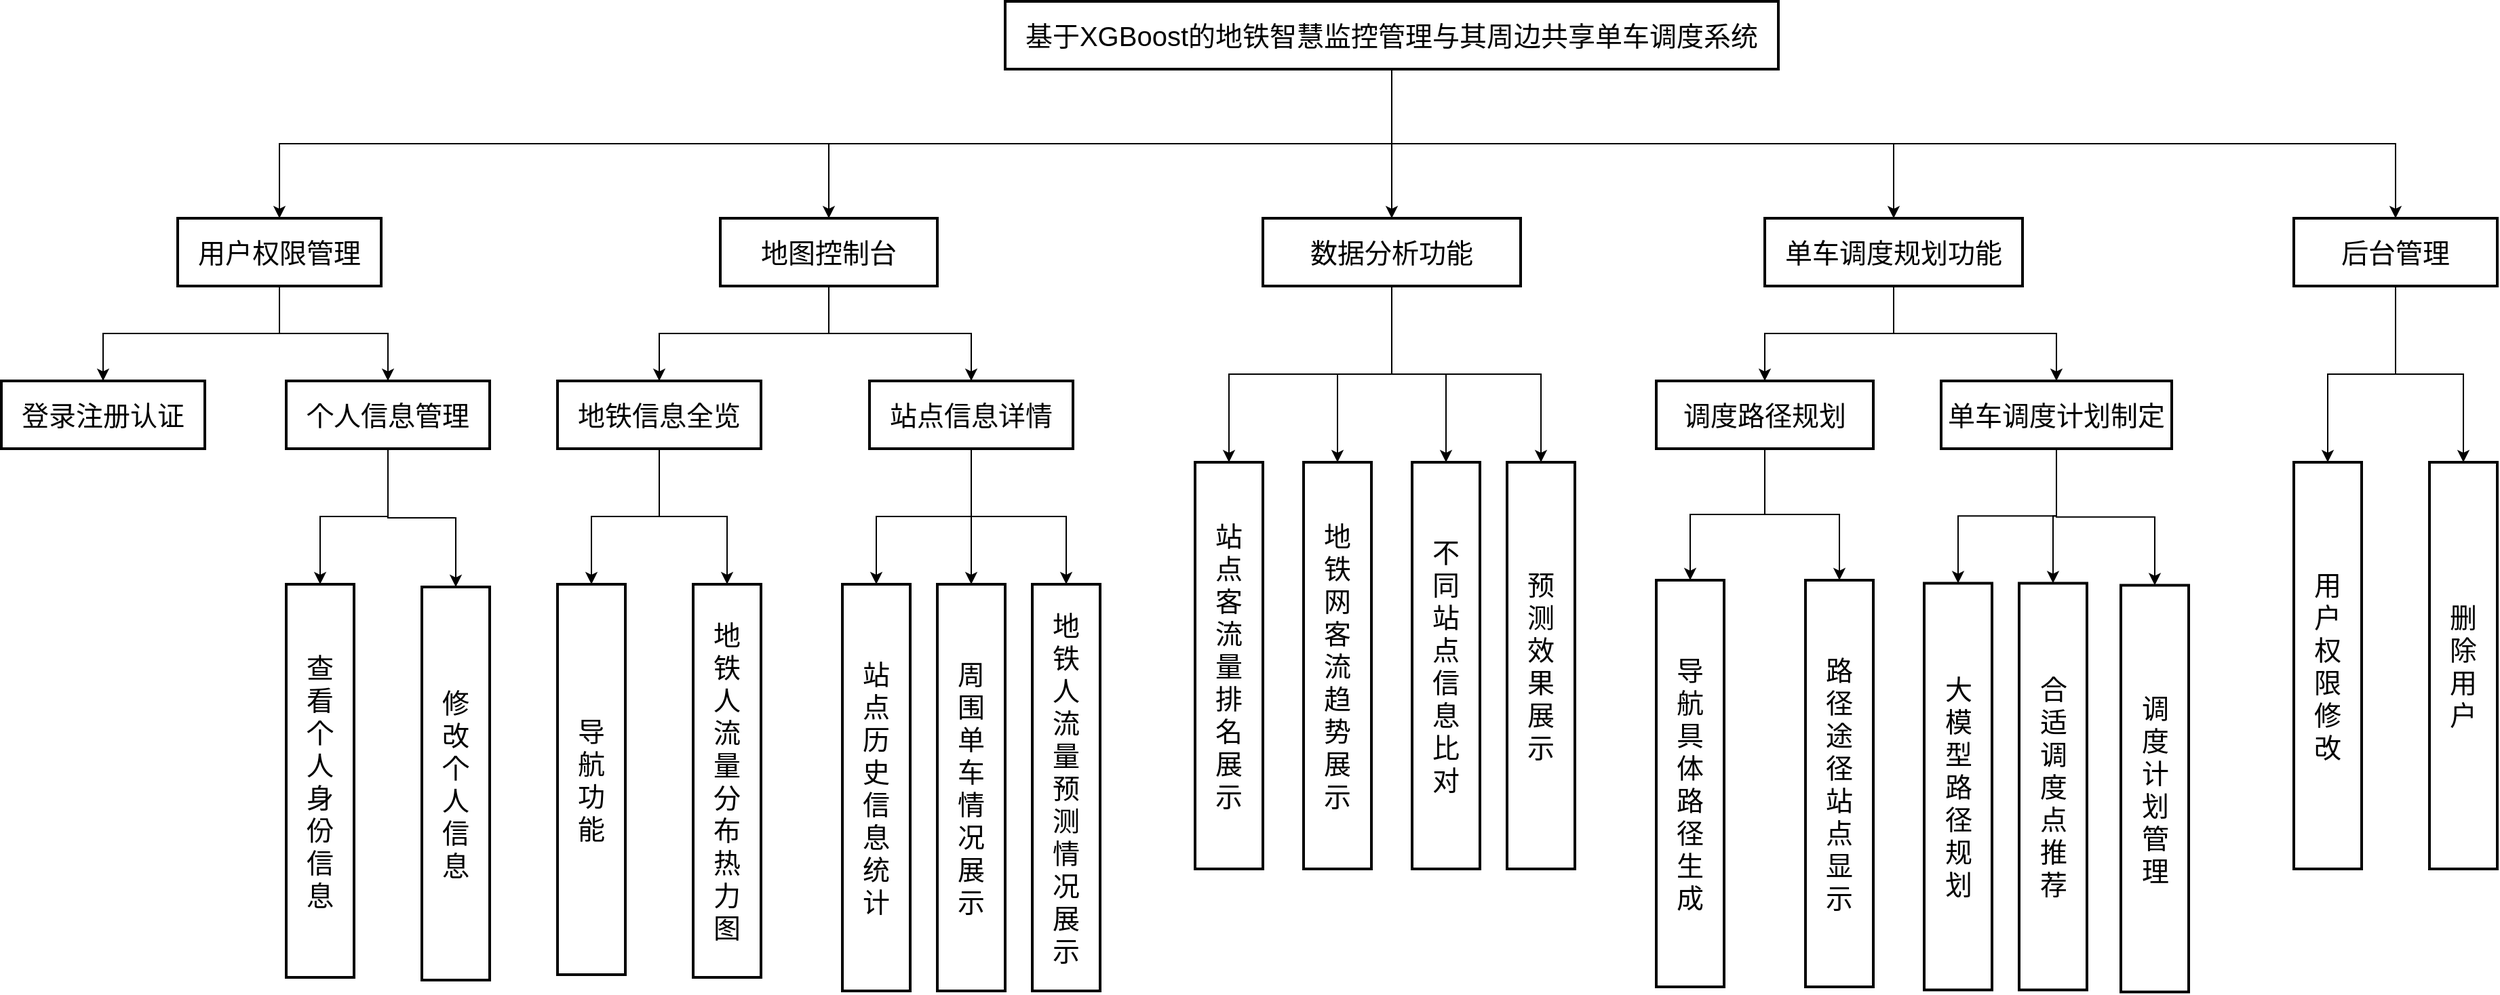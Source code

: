 <mxfile version="28.0.5">
  <diagram name="第 1 页" id="L_r2BCdUvFLrKTB9oKeo">
    <mxGraphModel dx="2102" dy="1376" grid="1" gridSize="10" guides="1" tooltips="1" connect="1" arrows="1" fold="1" page="1" pageScale="1" pageWidth="2336" pageHeight="1654" math="0" shadow="0">
      <root>
        <mxCell id="0" />
        <mxCell id="1" parent="0" />
        <mxCell id="zT2nQ4EYJUD7dQ0RjYFr-1" style="edgeStyle=orthogonalEdgeStyle;rounded=0;orthogonalLoop=1;jettySize=auto;html=1;entryX=0.5;entryY=0;entryDx=0;entryDy=0;exitX=0.5;exitY=1;exitDx=0;exitDy=0;" edge="1" parent="1" source="O2EC_n9IJ33S0w39dAJx-1" target="O2EC_n9IJ33S0w39dAJx-2">
          <mxGeometry relative="1" as="geometry" />
        </mxCell>
        <mxCell id="zT2nQ4EYJUD7dQ0RjYFr-2" style="edgeStyle=orthogonalEdgeStyle;rounded=0;orthogonalLoop=1;jettySize=auto;html=1;entryX=0.5;entryY=0;entryDx=0;entryDy=0;exitX=0.5;exitY=1;exitDx=0;exitDy=0;" edge="1" parent="1" source="O2EC_n9IJ33S0w39dAJx-1" target="O2EC_n9IJ33S0w39dAJx-4">
          <mxGeometry relative="1" as="geometry" />
        </mxCell>
        <mxCell id="zT2nQ4EYJUD7dQ0RjYFr-4" style="edgeStyle=orthogonalEdgeStyle;rounded=0;orthogonalLoop=1;jettySize=auto;html=1;" edge="1" parent="1" source="O2EC_n9IJ33S0w39dAJx-1" target="O2EC_n9IJ33S0w39dAJx-5">
          <mxGeometry relative="1" as="geometry" />
        </mxCell>
        <mxCell id="zT2nQ4EYJUD7dQ0RjYFr-6" style="edgeStyle=orthogonalEdgeStyle;rounded=0;orthogonalLoop=1;jettySize=auto;html=1;entryX=0.5;entryY=0;entryDx=0;entryDy=0;exitX=0.5;exitY=1;exitDx=0;exitDy=0;" edge="1" parent="1" source="O2EC_n9IJ33S0w39dAJx-1" target="O2EC_n9IJ33S0w39dAJx-3">
          <mxGeometry relative="1" as="geometry" />
        </mxCell>
        <mxCell id="zT2nQ4EYJUD7dQ0RjYFr-8" style="edgeStyle=orthogonalEdgeStyle;rounded=0;orthogonalLoop=1;jettySize=auto;html=1;entryX=0.5;entryY=0;entryDx=0;entryDy=0;" edge="1" parent="1" source="O2EC_n9IJ33S0w39dAJx-1" target="O2EC_n9IJ33S0w39dAJx-6">
          <mxGeometry relative="1" as="geometry" />
        </mxCell>
        <mxCell id="O2EC_n9IJ33S0w39dAJx-1" value="&lt;font style=&quot;font-size: 20px&quot;&gt;基于XGBoost的地铁智慧监控管理与其周边共享单车调度系统&lt;/font&gt;" style="rounded=0;whiteSpace=wrap;html=1;strokeWidth=2;" parent="1" vertex="1">
          <mxGeometry x="900" y="250" width="570" height="50" as="geometry" />
        </mxCell>
        <mxCell id="zT2nQ4EYJUD7dQ0RjYFr-9" style="edgeStyle=orthogonalEdgeStyle;rounded=0;orthogonalLoop=1;jettySize=auto;html=1;" edge="1" parent="1" source="O2EC_n9IJ33S0w39dAJx-2" target="O2EC_n9IJ33S0w39dAJx-7">
          <mxGeometry relative="1" as="geometry" />
        </mxCell>
        <mxCell id="zT2nQ4EYJUD7dQ0RjYFr-10" style="edgeStyle=orthogonalEdgeStyle;rounded=0;orthogonalLoop=1;jettySize=auto;html=1;entryX=0.5;entryY=0;entryDx=0;entryDy=0;" edge="1" parent="1" source="O2EC_n9IJ33S0w39dAJx-2" target="O2EC_n9IJ33S0w39dAJx-9">
          <mxGeometry relative="1" as="geometry" />
        </mxCell>
        <mxCell id="O2EC_n9IJ33S0w39dAJx-2" value="&lt;font style=&quot;font-size: 20px&quot;&gt;用户权限管理&lt;/font&gt;" style="rounded=0;whiteSpace=wrap;html=1;strokeWidth=2;" parent="1" vertex="1">
          <mxGeometry x="290" y="410" width="150" height="50" as="geometry" />
        </mxCell>
        <mxCell id="zT2nQ4EYJUD7dQ0RjYFr-38" style="edgeStyle=orthogonalEdgeStyle;rounded=0;orthogonalLoop=1;jettySize=auto;html=1;entryX=0;entryY=0.5;entryDx=0;entryDy=0;" edge="1" parent="1" source="O2EC_n9IJ33S0w39dAJx-3" target="O2EC_n9IJ33S0w39dAJx-28">
          <mxGeometry relative="1" as="geometry" />
        </mxCell>
        <mxCell id="zT2nQ4EYJUD7dQ0RjYFr-39" style="edgeStyle=orthogonalEdgeStyle;rounded=0;orthogonalLoop=1;jettySize=auto;html=1;entryX=0;entryY=0.5;entryDx=0;entryDy=0;" edge="1" parent="1" source="O2EC_n9IJ33S0w39dAJx-3" target="O2EC_n9IJ33S0w39dAJx-29">
          <mxGeometry relative="1" as="geometry" />
        </mxCell>
        <mxCell id="O2EC_n9IJ33S0w39dAJx-3" value="&lt;span style=&quot;font-size: 20px&quot;&gt;后台管理&lt;/span&gt;" style="rounded=0;whiteSpace=wrap;html=1;strokeWidth=2;" parent="1" vertex="1">
          <mxGeometry x="1850" y="410" width="150" height="50" as="geometry" />
        </mxCell>
        <mxCell id="zT2nQ4EYJUD7dQ0RjYFr-13" style="edgeStyle=orthogonalEdgeStyle;rounded=0;orthogonalLoop=1;jettySize=auto;html=1;entryX=0.5;entryY=0;entryDx=0;entryDy=0;" edge="1" parent="1" source="O2EC_n9IJ33S0w39dAJx-4" target="O2EC_n9IJ33S0w39dAJx-12">
          <mxGeometry relative="1" as="geometry" />
        </mxCell>
        <mxCell id="zT2nQ4EYJUD7dQ0RjYFr-14" style="edgeStyle=orthogonalEdgeStyle;rounded=0;orthogonalLoop=1;jettySize=auto;html=1;entryX=0.5;entryY=0;entryDx=0;entryDy=0;" edge="1" parent="1" source="O2EC_n9IJ33S0w39dAJx-4" target="O2EC_n9IJ33S0w39dAJx-13">
          <mxGeometry relative="1" as="geometry" />
        </mxCell>
        <mxCell id="O2EC_n9IJ33S0w39dAJx-4" value="&lt;font style=&quot;font-size: 20px&quot;&gt;地图控制台&lt;/font&gt;" style="rounded=0;whiteSpace=wrap;html=1;strokeWidth=2;" parent="1" vertex="1">
          <mxGeometry x="690" y="410" width="160" height="50" as="geometry" />
        </mxCell>
        <mxCell id="zT2nQ4EYJUD7dQ0RjYFr-29" style="edgeStyle=orthogonalEdgeStyle;rounded=0;orthogonalLoop=1;jettySize=auto;html=1;entryX=0.5;entryY=0;entryDx=0;entryDy=0;" edge="1" parent="1" source="O2EC_n9IJ33S0w39dAJx-5" target="O2EC_n9IJ33S0w39dAJx-22">
          <mxGeometry relative="1" as="geometry" />
        </mxCell>
        <mxCell id="zT2nQ4EYJUD7dQ0RjYFr-30" style="edgeStyle=orthogonalEdgeStyle;rounded=0;orthogonalLoop=1;jettySize=auto;html=1;entryX=0.5;entryY=0;entryDx=0;entryDy=0;" edge="1" parent="1" source="O2EC_n9IJ33S0w39dAJx-5" target="O2EC_n9IJ33S0w39dAJx-23">
          <mxGeometry relative="1" as="geometry" />
        </mxCell>
        <mxCell id="O2EC_n9IJ33S0w39dAJx-5" value="&lt;font style=&quot;font-size: 20px&quot;&gt;单车调度规划功能&lt;/font&gt;" style="rounded=0;whiteSpace=wrap;html=1;strokeWidth=2;" parent="1" vertex="1">
          <mxGeometry x="1460" y="410" width="190" height="50" as="geometry" />
        </mxCell>
        <mxCell id="zT2nQ4EYJUD7dQ0RjYFr-24" style="edgeStyle=orthogonalEdgeStyle;rounded=0;orthogonalLoop=1;jettySize=auto;html=1;exitX=0.5;exitY=1;exitDx=0;exitDy=0;entryX=0;entryY=0.5;entryDx=0;entryDy=0;" edge="1" parent="1" source="O2EC_n9IJ33S0w39dAJx-6" target="O2EC_n9IJ33S0w39dAJx-19">
          <mxGeometry relative="1" as="geometry" />
        </mxCell>
        <mxCell id="zT2nQ4EYJUD7dQ0RjYFr-25" style="edgeStyle=orthogonalEdgeStyle;rounded=0;orthogonalLoop=1;jettySize=auto;html=1;entryX=0;entryY=0.5;entryDx=0;entryDy=0;" edge="1" parent="1" source="O2EC_n9IJ33S0w39dAJx-6" target="O2EC_n9IJ33S0w39dAJx-20">
          <mxGeometry relative="1" as="geometry" />
        </mxCell>
        <mxCell id="zT2nQ4EYJUD7dQ0RjYFr-26" style="edgeStyle=orthogonalEdgeStyle;rounded=0;orthogonalLoop=1;jettySize=auto;html=1;entryX=0;entryY=0.5;entryDx=0;entryDy=0;" edge="1" parent="1" source="O2EC_n9IJ33S0w39dAJx-6" target="O2EC_n9IJ33S0w39dAJx-21">
          <mxGeometry relative="1" as="geometry" />
        </mxCell>
        <mxCell id="zT2nQ4EYJUD7dQ0RjYFr-27" style="edgeStyle=orthogonalEdgeStyle;rounded=0;orthogonalLoop=1;jettySize=auto;html=1;entryX=0;entryY=0.5;entryDx=0;entryDy=0;exitX=0.5;exitY=1;exitDx=0;exitDy=0;" edge="1" parent="1" source="O2EC_n9IJ33S0w39dAJx-6" target="656GvTyZeaLxTbCeaER_-4">
          <mxGeometry relative="1" as="geometry" />
        </mxCell>
        <mxCell id="O2EC_n9IJ33S0w39dAJx-6" value="&lt;font style=&quot;font-size: 20px&quot;&gt;数据分析功能&lt;/font&gt;" style="rounded=0;whiteSpace=wrap;html=1;strokeWidth=2;" parent="1" vertex="1">
          <mxGeometry x="1090" y="410" width="190" height="50" as="geometry" />
        </mxCell>
        <mxCell id="O2EC_n9IJ33S0w39dAJx-7" value="&lt;font style=&quot;font-size: 20px&quot;&gt;登录注册认证&lt;/font&gt;" style="rounded=0;whiteSpace=wrap;html=1;strokeWidth=2;" parent="1" vertex="1">
          <mxGeometry x="160" y="530" width="150" height="50" as="geometry" />
        </mxCell>
        <mxCell id="zT2nQ4EYJUD7dQ0RjYFr-11" style="edgeStyle=orthogonalEdgeStyle;rounded=0;orthogonalLoop=1;jettySize=auto;html=1;entryX=0;entryY=0.5;entryDx=0;entryDy=0;" edge="1" parent="1" source="O2EC_n9IJ33S0w39dAJx-9" target="O2EC_n9IJ33S0w39dAJx-10">
          <mxGeometry relative="1" as="geometry" />
        </mxCell>
        <mxCell id="zT2nQ4EYJUD7dQ0RjYFr-12" style="edgeStyle=orthogonalEdgeStyle;rounded=0;orthogonalLoop=1;jettySize=auto;html=1;entryX=0;entryY=0.5;entryDx=0;entryDy=0;" edge="1" parent="1" source="O2EC_n9IJ33S0w39dAJx-9" target="O2EC_n9IJ33S0w39dAJx-11">
          <mxGeometry relative="1" as="geometry" />
        </mxCell>
        <mxCell id="O2EC_n9IJ33S0w39dAJx-9" value="&lt;font style=&quot;font-size: 20px&quot;&gt;个人信息管理&lt;/font&gt;" style="rounded=0;whiteSpace=wrap;html=1;strokeWidth=2;" parent="1" vertex="1">
          <mxGeometry x="370" y="530" width="150" height="50" as="geometry" />
        </mxCell>
        <mxCell id="O2EC_n9IJ33S0w39dAJx-10" value="&lt;font style=&quot;font-size: 20px&quot;&gt;查&lt;/font&gt;&lt;div&gt;&lt;font style=&quot;font-size: 20px&quot;&gt;看&lt;/font&gt;&lt;/div&gt;&lt;div&gt;&lt;font style=&quot;font-size: 20px&quot;&gt;个&lt;/font&gt;&lt;/div&gt;&lt;div&gt;&lt;font style=&quot;font-size: 20px&quot;&gt;人&lt;/font&gt;&lt;/div&gt;&lt;div&gt;&lt;font style=&quot;font-size: 20px&quot;&gt;身&lt;/font&gt;&lt;/div&gt;&lt;div&gt;&lt;font style=&quot;font-size: 20px&quot;&gt;份&lt;/font&gt;&lt;/div&gt;&lt;div&gt;&lt;font style=&quot;font-size: 20px&quot;&gt;信&lt;/font&gt;&lt;/div&gt;&lt;div&gt;&lt;font style=&quot;font-size: 20px&quot;&gt;息&lt;/font&gt;&lt;/div&gt;" style="rounded=0;whiteSpace=wrap;html=1;strokeWidth=2;direction=south;" parent="1" vertex="1">
          <mxGeometry x="370" y="680" width="50" height="290" as="geometry" />
        </mxCell>
        <mxCell id="O2EC_n9IJ33S0w39dAJx-11" value="&lt;font style=&quot;font-size: 20px&quot;&gt;修&lt;/font&gt;&lt;div&gt;&lt;font style=&quot;font-size: 20px&quot;&gt;改&lt;/font&gt;&lt;/div&gt;&lt;div&gt;&lt;font style=&quot;font-size: 20px&quot;&gt;个&lt;/font&gt;&lt;/div&gt;&lt;div&gt;&lt;font style=&quot;font-size: 20px&quot;&gt;人&lt;/font&gt;&lt;/div&gt;&lt;div&gt;&lt;font style=&quot;font-size: 20px&quot;&gt;信&lt;/font&gt;&lt;/div&gt;&lt;div&gt;&lt;font style=&quot;font-size: 20px&quot;&gt;息&lt;/font&gt;&lt;/div&gt;" style="rounded=0;whiteSpace=wrap;html=1;strokeWidth=2;direction=south;" parent="1" vertex="1">
          <mxGeometry x="470" y="682" width="50" height="290" as="geometry" />
        </mxCell>
        <mxCell id="zT2nQ4EYJUD7dQ0RjYFr-15" style="edgeStyle=orthogonalEdgeStyle;rounded=0;orthogonalLoop=1;jettySize=auto;html=1;entryX=0;entryY=0.5;entryDx=0;entryDy=0;" edge="1" parent="1" source="O2EC_n9IJ33S0w39dAJx-12" target="O2EC_n9IJ33S0w39dAJx-14">
          <mxGeometry relative="1" as="geometry" />
        </mxCell>
        <mxCell id="zT2nQ4EYJUD7dQ0RjYFr-16" style="edgeStyle=orthogonalEdgeStyle;rounded=0;orthogonalLoop=1;jettySize=auto;html=1;entryX=0;entryY=0.5;entryDx=0;entryDy=0;" edge="1" parent="1" source="O2EC_n9IJ33S0w39dAJx-12" target="O2EC_n9IJ33S0w39dAJx-15">
          <mxGeometry relative="1" as="geometry" />
        </mxCell>
        <mxCell id="O2EC_n9IJ33S0w39dAJx-12" value="&lt;font style=&quot;font-size: 20px&quot;&gt;地铁信息全览&lt;/font&gt;" style="rounded=0;whiteSpace=wrap;html=1;strokeWidth=2;" parent="1" vertex="1">
          <mxGeometry x="570" y="530" width="150" height="50" as="geometry" />
        </mxCell>
        <mxCell id="zT2nQ4EYJUD7dQ0RjYFr-17" style="edgeStyle=orthogonalEdgeStyle;rounded=0;orthogonalLoop=1;jettySize=auto;html=1;entryX=0;entryY=0.5;entryDx=0;entryDy=0;" edge="1" parent="1" source="O2EC_n9IJ33S0w39dAJx-13" target="O2EC_n9IJ33S0w39dAJx-18">
          <mxGeometry relative="1" as="geometry" />
        </mxCell>
        <mxCell id="zT2nQ4EYJUD7dQ0RjYFr-18" style="edgeStyle=orthogonalEdgeStyle;rounded=0;orthogonalLoop=1;jettySize=auto;html=1;entryX=0;entryY=0.5;entryDx=0;entryDy=0;" edge="1" parent="1" source="O2EC_n9IJ33S0w39dAJx-13" target="O2EC_n9IJ33S0w39dAJx-80">
          <mxGeometry relative="1" as="geometry" />
        </mxCell>
        <mxCell id="zT2nQ4EYJUD7dQ0RjYFr-19" style="edgeStyle=orthogonalEdgeStyle;rounded=0;orthogonalLoop=1;jettySize=auto;html=1;entryX=0;entryY=0.5;entryDx=0;entryDy=0;" edge="1" parent="1" source="O2EC_n9IJ33S0w39dAJx-13" target="O2EC_n9IJ33S0w39dAJx-17">
          <mxGeometry relative="1" as="geometry" />
        </mxCell>
        <mxCell id="O2EC_n9IJ33S0w39dAJx-13" value="&lt;span style=&quot;font-size: 20px&quot;&gt;站点信息详情&lt;/span&gt;" style="rounded=0;whiteSpace=wrap;html=1;strokeWidth=2;" parent="1" vertex="1">
          <mxGeometry x="800" y="530" width="150" height="50" as="geometry" />
        </mxCell>
        <mxCell id="O2EC_n9IJ33S0w39dAJx-14" value="&lt;span style=&quot;font-size: 20px&quot;&gt;导&lt;/span&gt;&lt;div&gt;&lt;span style=&quot;font-size: 20px&quot;&gt;航&lt;/span&gt;&lt;/div&gt;&lt;div&gt;&lt;span style=&quot;font-size: 20px&quot;&gt;功&lt;/span&gt;&lt;/div&gt;&lt;div&gt;&lt;span style=&quot;font-size: 20px&quot;&gt;能&lt;/span&gt;&lt;/div&gt;" style="rounded=0;whiteSpace=wrap;html=1;strokeWidth=2;direction=south;" parent="1" vertex="1">
          <mxGeometry x="570" y="680" width="50" height="288" as="geometry" />
        </mxCell>
        <mxCell id="O2EC_n9IJ33S0w39dAJx-15" value="&lt;span style=&quot;font-size: 20px&quot;&gt;地&lt;/span&gt;&lt;div&gt;&lt;span style=&quot;font-size: 20px&quot;&gt;铁&lt;/span&gt;&lt;/div&gt;&lt;div&gt;&lt;span style=&quot;font-size: 20px&quot;&gt;人&lt;/span&gt;&lt;/div&gt;&lt;div&gt;&lt;span style=&quot;font-size: 20px&quot;&gt;流&lt;/span&gt;&lt;/div&gt;&lt;div&gt;&lt;span style=&quot;font-size: 20px&quot;&gt;量&lt;/span&gt;&lt;/div&gt;&lt;div&gt;&lt;span style=&quot;font-size: 20px; background-color: transparent; color: light-dark(rgb(0, 0, 0), rgb(255, 255, 255));&quot;&gt;分&lt;/span&gt;&lt;/div&gt;&lt;div&gt;&lt;span style=&quot;font-size: 20px; background-color: transparent; color: light-dark(rgb(0, 0, 0), rgb(255, 255, 255));&quot;&gt;布&lt;/span&gt;&lt;/div&gt;&lt;div&gt;&lt;span style=&quot;font-size: 20px; background-color: transparent; color: light-dark(rgb(0, 0, 0), rgb(255, 255, 255));&quot;&gt;热&lt;/span&gt;&lt;/div&gt;&lt;div&gt;&lt;span style=&quot;font-size: 20px; background-color: transparent; color: light-dark(rgb(0, 0, 0), rgb(255, 255, 255));&quot;&gt;力&lt;/span&gt;&lt;/div&gt;&lt;div&gt;&lt;span style=&quot;font-size: 20px; background-color: transparent; color: light-dark(rgb(0, 0, 0), rgb(255, 255, 255));&quot;&gt;图&lt;/span&gt;&lt;/div&gt;" style="rounded=0;whiteSpace=wrap;html=1;strokeWidth=2;direction=south;" parent="1" vertex="1">
          <mxGeometry x="670" y="680" width="50" height="290" as="geometry" />
        </mxCell>
        <mxCell id="O2EC_n9IJ33S0w39dAJx-17" value="&lt;span style=&quot;font-size: 20px&quot;&gt;地&lt;/span&gt;&lt;div&gt;&lt;span style=&quot;font-size: 20px&quot;&gt;铁&lt;/span&gt;&lt;/div&gt;&lt;div&gt;&lt;span style=&quot;font-size: 20px&quot;&gt;人&lt;/span&gt;&lt;/div&gt;&lt;div&gt;&lt;span style=&quot;font-size: 20px&quot;&gt;流&lt;/span&gt;&lt;/div&gt;&lt;div&gt;&lt;span style=&quot;font-size: 20px&quot;&gt;量&lt;/span&gt;&lt;/div&gt;&lt;div&gt;&lt;span style=&quot;font-size: 20px&quot;&gt;预&lt;/span&gt;&lt;/div&gt;&lt;div&gt;&lt;span style=&quot;font-size: 20px&quot;&gt;测&lt;/span&gt;&lt;/div&gt;&lt;div&gt;&lt;span style=&quot;background-color: transparent; color: light-dark(rgb(0, 0, 0), rgb(255, 255, 255)); font-size: 20px;&quot;&gt;情&lt;/span&gt;&lt;/div&gt;&lt;div&gt;&lt;span style=&quot;background-color: transparent; color: light-dark(rgb(0, 0, 0), rgb(255, 255, 255)); font-size: 20px;&quot;&gt;况&lt;/span&gt;&lt;/div&gt;&lt;div&gt;&lt;span style=&quot;background-color: transparent; color: light-dark(rgb(0, 0, 0), rgb(255, 255, 255)); font-size: 20px;&quot;&gt;展&lt;/span&gt;&lt;/div&gt;&lt;div&gt;&lt;span style=&quot;font-size: 20px&quot;&gt;示&lt;/span&gt;&lt;/div&gt;" style="rounded=0;whiteSpace=wrap;html=1;strokeWidth=2;direction=south;" parent="1" vertex="1">
          <mxGeometry x="920" y="680" width="50" height="300" as="geometry" />
        </mxCell>
        <mxCell id="O2EC_n9IJ33S0w39dAJx-18" value="&lt;span style=&quot;font-size: 20px&quot;&gt;站&lt;/span&gt;&lt;div&gt;&lt;span style=&quot;font-size: 20px&quot;&gt;点&lt;/span&gt;&lt;/div&gt;&lt;div&gt;&lt;span style=&quot;font-size: 20px&quot;&gt;历&lt;/span&gt;&lt;/div&gt;&lt;div&gt;&lt;span style=&quot;font-size: 20px&quot;&gt;史&lt;/span&gt;&lt;/div&gt;&lt;div&gt;&lt;span style=&quot;font-size: 20px&quot;&gt;信&lt;/span&gt;&lt;/div&gt;&lt;div&gt;&lt;span style=&quot;font-size: 20px&quot;&gt;息&lt;/span&gt;&lt;/div&gt;&lt;div&gt;&lt;span style=&quot;font-size: 20px&quot;&gt;统&lt;/span&gt;&lt;/div&gt;&lt;div&gt;&lt;span style=&quot;font-size: 20px&quot;&gt;计&lt;/span&gt;&lt;/div&gt;" style="rounded=0;whiteSpace=wrap;html=1;strokeWidth=2;direction=south;" parent="1" vertex="1">
          <mxGeometry x="780" y="680" width="50" height="300" as="geometry" />
        </mxCell>
        <mxCell id="O2EC_n9IJ33S0w39dAJx-19" value="&lt;font style=&quot;font-size: 20px&quot;&gt;站&lt;/font&gt;&lt;div&gt;&lt;font style=&quot;font-size: 20px&quot;&gt;点&lt;/font&gt;&lt;/div&gt;&lt;div&gt;&lt;font style=&quot;font-size: 20px&quot;&gt;客&lt;/font&gt;&lt;/div&gt;&lt;div&gt;&lt;font style=&quot;font-size: 20px&quot;&gt;流&lt;/font&gt;&lt;/div&gt;&lt;div&gt;&lt;font style=&quot;font-size: 20px&quot;&gt;量&lt;/font&gt;&lt;/div&gt;&lt;div&gt;&lt;font style=&quot;font-size: 20px&quot;&gt;排&lt;/font&gt;&lt;/div&gt;&lt;div&gt;&lt;font style=&quot;font-size: 20px&quot;&gt;名&lt;/font&gt;&lt;/div&gt;&lt;div&gt;&lt;font style=&quot;font-size: 20px&quot;&gt;展&lt;/font&gt;&lt;/div&gt;&lt;div&gt;&lt;font style=&quot;font-size: 20px&quot;&gt;示&lt;/font&gt;&lt;/div&gt;" style="rounded=0;whiteSpace=wrap;html=1;strokeWidth=2;direction=south;" parent="1" vertex="1">
          <mxGeometry x="1040" y="590" width="50" height="300" as="geometry" />
        </mxCell>
        <mxCell id="O2EC_n9IJ33S0w39dAJx-20" value="&lt;span style=&quot;font-size: 20px;&quot;&gt;地&lt;/span&gt;&lt;div&gt;&lt;span style=&quot;font-size: 20px;&quot;&gt;铁&lt;/span&gt;&lt;/div&gt;&lt;div&gt;&lt;span style=&quot;font-size: 20px;&quot;&gt;网&lt;/span&gt;&lt;br&gt;&lt;div&gt;&lt;font style=&quot;font-size: 20px&quot;&gt;客&lt;/font&gt;&lt;/div&gt;&lt;div&gt;&lt;font style=&quot;font-size: 20px&quot;&gt;流&lt;/font&gt;&lt;/div&gt;&lt;div&gt;&lt;font style=&quot;font-size: 20px&quot;&gt;趋&lt;/font&gt;&lt;/div&gt;&lt;div&gt;&lt;font style=&quot;font-size: 20px&quot;&gt;势&lt;/font&gt;&lt;/div&gt;&lt;div&gt;&lt;font style=&quot;font-size: 20px&quot;&gt;展&lt;/font&gt;&lt;/div&gt;&lt;div&gt;&lt;font style=&quot;font-size: 20px&quot;&gt;示&lt;/font&gt;&lt;/div&gt;&lt;/div&gt;" style="rounded=0;whiteSpace=wrap;html=1;strokeWidth=2;direction=south;" parent="1" vertex="1">
          <mxGeometry x="1120" y="590" width="50" height="300" as="geometry" />
        </mxCell>
        <mxCell id="O2EC_n9IJ33S0w39dAJx-21" value="&lt;font style=&quot;font-size: 20px&quot;&gt;不&lt;/font&gt;&lt;div&gt;&lt;font style=&quot;font-size: 20px&quot;&gt;同&lt;/font&gt;&lt;/div&gt;&lt;div&gt;&lt;font style=&quot;font-size: 20px&quot;&gt;站&lt;/font&gt;&lt;/div&gt;&lt;div&gt;&lt;font style=&quot;font-size: 20px&quot;&gt;点&lt;/font&gt;&lt;/div&gt;&lt;div&gt;&lt;font style=&quot;font-size: 20px&quot;&gt;信&lt;/font&gt;&lt;/div&gt;&lt;div&gt;&lt;font style=&quot;font-size: 20px&quot;&gt;息&lt;/font&gt;&lt;/div&gt;&lt;div&gt;&lt;font style=&quot;font-size: 20px&quot;&gt;比&lt;/font&gt;&lt;/div&gt;&lt;div&gt;&lt;font style=&quot;font-size: 20px&quot;&gt;对&lt;/font&gt;&lt;/div&gt;" style="rounded=0;whiteSpace=wrap;html=1;strokeWidth=2;direction=south;" parent="1" vertex="1">
          <mxGeometry x="1200" y="590" width="50" height="300" as="geometry" />
        </mxCell>
        <mxCell id="zT2nQ4EYJUD7dQ0RjYFr-31" style="edgeStyle=orthogonalEdgeStyle;rounded=0;orthogonalLoop=1;jettySize=auto;html=1;entryX=0;entryY=0.5;entryDx=0;entryDy=0;" edge="1" parent="1" source="O2EC_n9IJ33S0w39dAJx-22" target="O2EC_n9IJ33S0w39dAJx-26">
          <mxGeometry relative="1" as="geometry" />
        </mxCell>
        <mxCell id="zT2nQ4EYJUD7dQ0RjYFr-32" style="edgeStyle=orthogonalEdgeStyle;rounded=0;orthogonalLoop=1;jettySize=auto;html=1;entryX=0;entryY=0.5;entryDx=0;entryDy=0;" edge="1" parent="1" source="O2EC_n9IJ33S0w39dAJx-22" target="O2EC_n9IJ33S0w39dAJx-27">
          <mxGeometry relative="1" as="geometry" />
        </mxCell>
        <mxCell id="O2EC_n9IJ33S0w39dAJx-22" value="&lt;span style=&quot;font-size: 20px&quot;&gt;调度路径规划&lt;/span&gt;" style="rounded=0;whiteSpace=wrap;html=1;strokeWidth=2;" parent="1" vertex="1">
          <mxGeometry x="1380" y="530" width="160" height="50" as="geometry" />
        </mxCell>
        <mxCell id="zT2nQ4EYJUD7dQ0RjYFr-35" style="edgeStyle=orthogonalEdgeStyle;rounded=0;orthogonalLoop=1;jettySize=auto;html=1;entryX=0;entryY=0.5;entryDx=0;entryDy=0;" edge="1" parent="1" source="O2EC_n9IJ33S0w39dAJx-23" target="656GvTyZeaLxTbCeaER_-1">
          <mxGeometry relative="1" as="geometry" />
        </mxCell>
        <mxCell id="zT2nQ4EYJUD7dQ0RjYFr-36" style="edgeStyle=orthogonalEdgeStyle;rounded=0;orthogonalLoop=1;jettySize=auto;html=1;entryX=0;entryY=0.5;entryDx=0;entryDy=0;" edge="1" parent="1" source="O2EC_n9IJ33S0w39dAJx-23" target="O2EC_n9IJ33S0w39dAJx-25">
          <mxGeometry relative="1" as="geometry" />
        </mxCell>
        <mxCell id="zT2nQ4EYJUD7dQ0RjYFr-37" style="edgeStyle=orthogonalEdgeStyle;rounded=0;orthogonalLoop=1;jettySize=auto;html=1;entryX=0;entryY=0.5;entryDx=0;entryDy=0;" edge="1" parent="1" source="O2EC_n9IJ33S0w39dAJx-23" target="O2EC_n9IJ33S0w39dAJx-24">
          <mxGeometry relative="1" as="geometry" />
        </mxCell>
        <mxCell id="O2EC_n9IJ33S0w39dAJx-23" value="&lt;span style=&quot;font-size: 20px&quot;&gt;单车调度计划制定&lt;/span&gt;" style="rounded=0;whiteSpace=wrap;html=1;strokeWidth=2;" parent="1" vertex="1">
          <mxGeometry x="1590" y="530" width="170" height="50" as="geometry" />
        </mxCell>
        <mxCell id="O2EC_n9IJ33S0w39dAJx-24" value="&lt;span style=&quot;background-color: transparent; color: light-dark(rgb(0, 0, 0), rgb(255, 255, 255)); font-size: 20px;&quot;&gt;调&lt;/span&gt;&lt;div&gt;&lt;span style=&quot;font-size: 20px&quot;&gt;度&lt;/span&gt;&lt;/div&gt;&lt;div&gt;&lt;span style=&quot;font-size: 20px&quot;&gt;计&lt;/span&gt;&lt;/div&gt;&lt;div&gt;&lt;span style=&quot;font-size: 20px&quot;&gt;划&lt;/span&gt;&lt;/div&gt;&lt;div&gt;&lt;span style=&quot;font-size: 20px&quot;&gt;管&lt;/span&gt;&lt;/div&gt;&lt;div&gt;&lt;span style=&quot;font-size: 20px&quot;&gt;理&lt;/span&gt;&lt;/div&gt;" style="rounded=0;whiteSpace=wrap;html=1;strokeWidth=2;direction=south;" parent="1" vertex="1">
          <mxGeometry x="1722.5" y="680.75" width="50" height="300" as="geometry" />
        </mxCell>
        <mxCell id="O2EC_n9IJ33S0w39dAJx-25" value="&lt;span style=&quot;font-size: 20px;&quot;&gt;合&lt;/span&gt;&lt;div&gt;&lt;span style=&quot;font-size: 20px;&quot;&gt;适&lt;/span&gt;&lt;/div&gt;&lt;div&gt;&lt;span style=&quot;font-size: 20px;&quot;&gt;调&lt;/span&gt;&lt;/div&gt;&lt;div&gt;&lt;span style=&quot;font-size: 20px;&quot;&gt;度&lt;/span&gt;&lt;/div&gt;&lt;div&gt;&lt;span style=&quot;font-size: 20px;&quot;&gt;点&lt;/span&gt;&lt;/div&gt;&lt;div&gt;&lt;span style=&quot;font-size: 20px;&quot;&gt;推&lt;/span&gt;&lt;/div&gt;&lt;div&gt;&lt;span style=&quot;font-size: 20px;&quot;&gt;荐&lt;/span&gt;&lt;/div&gt;" style="rounded=0;whiteSpace=wrap;html=1;strokeWidth=2;direction=south;" parent="1" vertex="1">
          <mxGeometry x="1647.5" y="679.25" width="50" height="300" as="geometry" />
        </mxCell>
        <mxCell id="O2EC_n9IJ33S0w39dAJx-26" value="&lt;span style=&quot;font-size: 20px&quot;&gt;导&lt;/span&gt;&lt;div&gt;&lt;span style=&quot;font-size: 20px&quot;&gt;航&lt;/span&gt;&lt;/div&gt;&lt;div&gt;&lt;span style=&quot;font-size: 20px&quot;&gt;具&lt;/span&gt;&lt;/div&gt;&lt;div&gt;&lt;span style=&quot;font-size: 20px; background-color: transparent; color: light-dark(rgb(0, 0, 0), rgb(255, 255, 255));&quot;&gt;体&lt;/span&gt;&lt;/div&gt;&lt;div&gt;&lt;span style=&quot;font-size: 20px; background-color: transparent; color: light-dark(rgb(0, 0, 0), rgb(255, 255, 255));&quot;&gt;路&lt;/span&gt;&lt;/div&gt;&lt;div&gt;&lt;span style=&quot;font-size: 20px; background-color: transparent; color: light-dark(rgb(0, 0, 0), rgb(255, 255, 255));&quot;&gt;径&lt;/span&gt;&lt;/div&gt;&lt;div&gt;&lt;span style=&quot;font-size: 20px;&quot;&gt;生&lt;/span&gt;&lt;/div&gt;&lt;div&gt;&lt;span style=&quot;font-size: 20px;&quot;&gt;成&lt;/span&gt;&lt;/div&gt;" style="rounded=0;whiteSpace=wrap;html=1;strokeWidth=2;direction=south;" parent="1" vertex="1">
          <mxGeometry x="1380" y="677" width="50" height="300" as="geometry" />
        </mxCell>
        <mxCell id="O2EC_n9IJ33S0w39dAJx-27" value="&lt;span style=&quot;font-size: 20px&quot;&gt;路&lt;/span&gt;&lt;div&gt;&lt;span style=&quot;font-size: 20px&quot;&gt;径&lt;/span&gt;&lt;/div&gt;&lt;div&gt;&lt;span style=&quot;font-size: 20px&quot;&gt;途&lt;/span&gt;&lt;/div&gt;&lt;div&gt;&lt;span style=&quot;font-size: 20px&quot;&gt;径&lt;/span&gt;&lt;/div&gt;&lt;div&gt;&lt;span style=&quot;font-size: 20px&quot;&gt;站&lt;/span&gt;&lt;/div&gt;&lt;div&gt;&lt;span style=&quot;font-size: 20px&quot;&gt;点&lt;/span&gt;&lt;/div&gt;&lt;div&gt;&lt;span style=&quot;font-size: 20px&quot;&gt;显&lt;/span&gt;&lt;/div&gt;&lt;div&gt;&lt;span style=&quot;font-size: 20px&quot;&gt;示&lt;/span&gt;&lt;/div&gt;" style="rounded=0;whiteSpace=wrap;html=1;strokeWidth=2;direction=south;" parent="1" vertex="1">
          <mxGeometry x="1490" y="677" width="50" height="300" as="geometry" />
        </mxCell>
        <mxCell id="O2EC_n9IJ33S0w39dAJx-28" value="&lt;span style=&quot;font-size: 20px&quot;&gt;用&lt;/span&gt;&lt;div&gt;&lt;span style=&quot;font-size: 20px&quot;&gt;户&lt;/span&gt;&lt;/div&gt;&lt;div&gt;&lt;span style=&quot;font-size: 20px&quot;&gt;权&lt;/span&gt;&lt;/div&gt;&lt;div&gt;&lt;span style=&quot;font-size: 20px&quot;&gt;限&lt;/span&gt;&lt;/div&gt;&lt;div&gt;&lt;span style=&quot;font-size: 20px&quot;&gt;修&lt;/span&gt;&lt;/div&gt;&lt;div&gt;&lt;span style=&quot;font-size: 20px&quot;&gt;改&lt;/span&gt;&lt;/div&gt;" style="rounded=0;whiteSpace=wrap;html=1;strokeWidth=2;direction=south;" parent="1" vertex="1">
          <mxGeometry x="1850" y="590" width="50" height="300" as="geometry" />
        </mxCell>
        <mxCell id="O2EC_n9IJ33S0w39dAJx-29" value="&lt;span style=&quot;font-size: 20px&quot;&gt;删&lt;/span&gt;&lt;div&gt;&lt;span style=&quot;font-size: 20px&quot;&gt;除&lt;/span&gt;&lt;/div&gt;&lt;div&gt;&lt;span style=&quot;font-size: 20px&quot;&gt;用&lt;/span&gt;&lt;/div&gt;&lt;div&gt;&lt;span style=&quot;font-size: 20px&quot;&gt;户&lt;/span&gt;&lt;/div&gt;" style="rounded=0;whiteSpace=wrap;html=1;strokeWidth=2;direction=south;" parent="1" vertex="1">
          <mxGeometry x="1950" y="590" width="50" height="300" as="geometry" />
        </mxCell>
        <mxCell id="O2EC_n9IJ33S0w39dAJx-80" value="&lt;span style=&quot;font-size: 20px&quot;&gt;周&lt;/span&gt;&lt;div&gt;&lt;span style=&quot;font-size: 20px&quot;&gt;围&lt;/span&gt;&lt;/div&gt;&lt;div&gt;&lt;span style=&quot;font-size: 20px&quot;&gt;单&lt;/span&gt;&lt;/div&gt;&lt;div&gt;&lt;span style=&quot;font-size: 20px&quot;&gt;车&lt;/span&gt;&lt;/div&gt;&lt;div&gt;&lt;span style=&quot;font-size: 20px&quot;&gt;情&lt;/span&gt;&lt;/div&gt;&lt;div&gt;&lt;span style=&quot;font-size: 20px&quot;&gt;况&lt;/span&gt;&lt;/div&gt;&lt;div&gt;&lt;span style=&quot;font-size: 20px&quot;&gt;展&lt;/span&gt;&lt;/div&gt;&lt;div&gt;&lt;span style=&quot;font-size: 20px&quot;&gt;示&lt;/span&gt;&lt;/div&gt;" style="rounded=0;whiteSpace=wrap;html=1;strokeWidth=2;direction=south;" parent="1" vertex="1">
          <mxGeometry x="850" y="680" width="50" height="300" as="geometry" />
        </mxCell>
        <mxCell id="656GvTyZeaLxTbCeaER_-1" value="&lt;span style=&quot;font-size: 20px&quot;&gt;大&lt;/span&gt;&lt;div&gt;&lt;span style=&quot;font-size: 20px&quot;&gt;模&lt;/span&gt;&lt;/div&gt;&lt;div&gt;&lt;span style=&quot;font-size: 20px&quot;&gt;型&lt;/span&gt;&lt;/div&gt;&lt;div&gt;&lt;span style=&quot;font-size: 20px;&quot;&gt;路&lt;/span&gt;&lt;/div&gt;&lt;div&gt;&lt;span style=&quot;font-size: 20px;&quot;&gt;径&lt;/span&gt;&lt;/div&gt;&lt;div&gt;&lt;span style=&quot;font-size: 20px;&quot;&gt;规&lt;/span&gt;&lt;/div&gt;&lt;div&gt;&lt;span style=&quot;font-size: 20px;&quot;&gt;划&lt;/span&gt;&lt;/div&gt;" style="rounded=0;whiteSpace=wrap;html=1;strokeWidth=2;direction=south;" parent="1" vertex="1">
          <mxGeometry x="1577.5" y="679.25" width="50" height="300" as="geometry" />
        </mxCell>
        <mxCell id="656GvTyZeaLxTbCeaER_-4" value="&lt;font style=&quot;font-size: 20px&quot;&gt;预&lt;/font&gt;&lt;div&gt;&lt;font style=&quot;font-size: 20px&quot;&gt;测&lt;/font&gt;&lt;/div&gt;&lt;div&gt;&lt;font style=&quot;font-size: 20px&quot;&gt;效&lt;/font&gt;&lt;/div&gt;&lt;div&gt;&lt;font style=&quot;font-size: 20px&quot;&gt;果&lt;/font&gt;&lt;/div&gt;&lt;div&gt;&lt;font style=&quot;font-size: 20px&quot;&gt;展&lt;/font&gt;&lt;/div&gt;&lt;div&gt;&lt;font style=&quot;font-size: 20px&quot;&gt;示&lt;/font&gt;&lt;/div&gt;" style="rounded=0;whiteSpace=wrap;html=1;strokeWidth=2;direction=south;" parent="1" vertex="1">
          <mxGeometry x="1270" y="590" width="50" height="300" as="geometry" />
        </mxCell>
      </root>
    </mxGraphModel>
  </diagram>
</mxfile>
